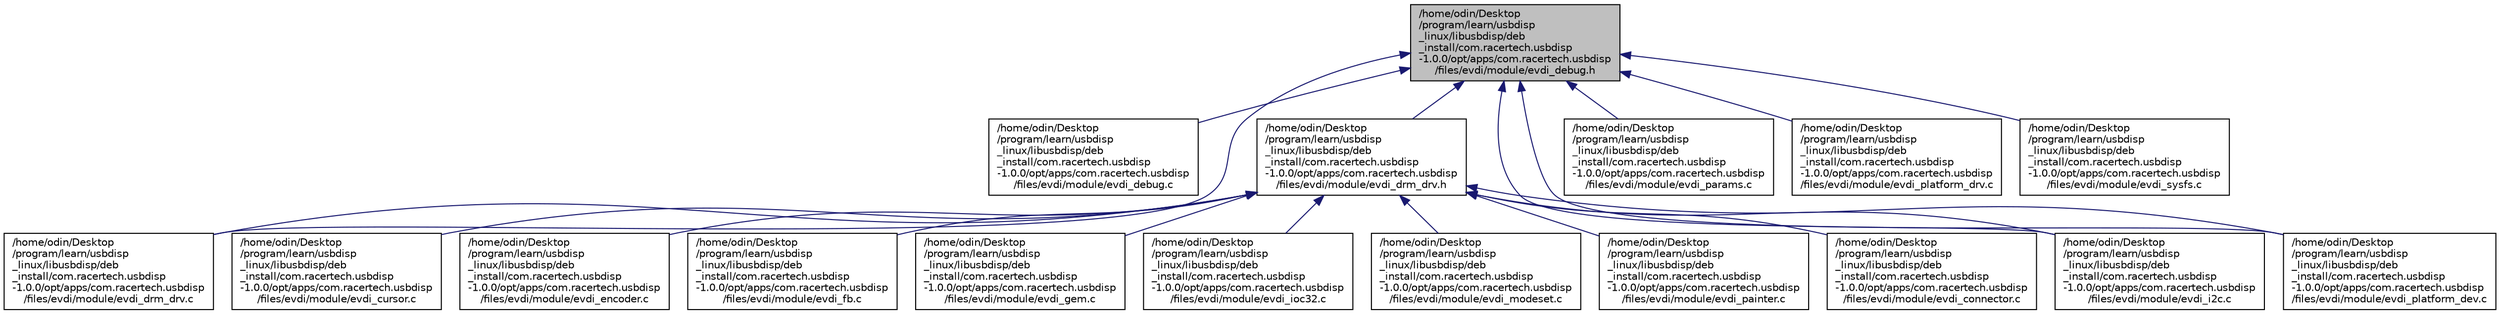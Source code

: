 digraph "/home/odin/Desktop/program/learn/usbdisp_linux/libusbdisp/deb_install/com.racertech.usbdisp-1.0.0/opt/apps/com.racertech.usbdisp/files/evdi/module/evdi_debug.h"
{
 // LATEX_PDF_SIZE
  edge [fontname="Helvetica",fontsize="10",labelfontname="Helvetica",labelfontsize="10"];
  node [fontname="Helvetica",fontsize="10",shape=record];
  Node1 [label="/home/odin/Desktop\l/program/learn/usbdisp\l_linux/libusbdisp/deb\l_install/com.racertech.usbdisp\l-1.0.0/opt/apps/com.racertech.usbdisp\l/files/evdi/module/evdi_debug.h",height=0.2,width=0.4,color="black", fillcolor="grey75", style="filled", fontcolor="black",tooltip=" "];
  Node1 -> Node2 [dir="back",color="midnightblue",fontsize="10",style="solid"];
  Node2 [label="/home/odin/Desktop\l/program/learn/usbdisp\l_linux/libusbdisp/deb\l_install/com.racertech.usbdisp\l-1.0.0/opt/apps/com.racertech.usbdisp\l/files/evdi/module/evdi_debug.c",height=0.2,width=0.4,color="black", fillcolor="white", style="filled",URL="$evdi__debug_8c.html",tooltip=" "];
  Node1 -> Node3 [dir="back",color="midnightblue",fontsize="10",style="solid"];
  Node3 [label="/home/odin/Desktop\l/program/learn/usbdisp\l_linux/libusbdisp/deb\l_install/com.racertech.usbdisp\l-1.0.0/opt/apps/com.racertech.usbdisp\l/files/evdi/module/evdi_drm_drv.c",height=0.2,width=0.4,color="black", fillcolor="white", style="filled",URL="$evdi__drm__drv_8c.html",tooltip=" "];
  Node1 -> Node4 [dir="back",color="midnightblue",fontsize="10",style="solid"];
  Node4 [label="/home/odin/Desktop\l/program/learn/usbdisp\l_linux/libusbdisp/deb\l_install/com.racertech.usbdisp\l-1.0.0/opt/apps/com.racertech.usbdisp\l/files/evdi/module/evdi_drm_drv.h",height=0.2,width=0.4,color="black", fillcolor="white", style="filled",URL="$evdi__drm__drv_8h.html",tooltip=" "];
  Node4 -> Node5 [dir="back",color="midnightblue",fontsize="10",style="solid"];
  Node5 [label="/home/odin/Desktop\l/program/learn/usbdisp\l_linux/libusbdisp/deb\l_install/com.racertech.usbdisp\l-1.0.0/opt/apps/com.racertech.usbdisp\l/files/evdi/module/evdi_connector.c",height=0.2,width=0.4,color="black", fillcolor="white", style="filled",URL="$evdi__connector_8c.html",tooltip=" "];
  Node4 -> Node6 [dir="back",color="midnightblue",fontsize="10",style="solid"];
  Node6 [label="/home/odin/Desktop\l/program/learn/usbdisp\l_linux/libusbdisp/deb\l_install/com.racertech.usbdisp\l-1.0.0/opt/apps/com.racertech.usbdisp\l/files/evdi/module/evdi_cursor.c",height=0.2,width=0.4,color="black", fillcolor="white", style="filled",URL="$evdi__cursor_8c.html",tooltip=" "];
  Node4 -> Node3 [dir="back",color="midnightblue",fontsize="10",style="solid"];
  Node4 -> Node7 [dir="back",color="midnightblue",fontsize="10",style="solid"];
  Node7 [label="/home/odin/Desktop\l/program/learn/usbdisp\l_linux/libusbdisp/deb\l_install/com.racertech.usbdisp\l-1.0.0/opt/apps/com.racertech.usbdisp\l/files/evdi/module/evdi_encoder.c",height=0.2,width=0.4,color="black", fillcolor="white", style="filled",URL="$evdi__encoder_8c.html",tooltip=" "];
  Node4 -> Node8 [dir="back",color="midnightblue",fontsize="10",style="solid"];
  Node8 [label="/home/odin/Desktop\l/program/learn/usbdisp\l_linux/libusbdisp/deb\l_install/com.racertech.usbdisp\l-1.0.0/opt/apps/com.racertech.usbdisp\l/files/evdi/module/evdi_fb.c",height=0.2,width=0.4,color="black", fillcolor="white", style="filled",URL="$evdi__fb_8c.html",tooltip=" "];
  Node4 -> Node9 [dir="back",color="midnightblue",fontsize="10",style="solid"];
  Node9 [label="/home/odin/Desktop\l/program/learn/usbdisp\l_linux/libusbdisp/deb\l_install/com.racertech.usbdisp\l-1.0.0/opt/apps/com.racertech.usbdisp\l/files/evdi/module/evdi_gem.c",height=0.2,width=0.4,color="black", fillcolor="white", style="filled",URL="$evdi__gem_8c.html",tooltip=" "];
  Node4 -> Node10 [dir="back",color="midnightblue",fontsize="10",style="solid"];
  Node10 [label="/home/odin/Desktop\l/program/learn/usbdisp\l_linux/libusbdisp/deb\l_install/com.racertech.usbdisp\l-1.0.0/opt/apps/com.racertech.usbdisp\l/files/evdi/module/evdi_i2c.c",height=0.2,width=0.4,color="black", fillcolor="white", style="filled",URL="$evdi__i2c_8c.html",tooltip=" "];
  Node4 -> Node11 [dir="back",color="midnightblue",fontsize="10",style="solid"];
  Node11 [label="/home/odin/Desktop\l/program/learn/usbdisp\l_linux/libusbdisp/deb\l_install/com.racertech.usbdisp\l-1.0.0/opt/apps/com.racertech.usbdisp\l/files/evdi/module/evdi_ioc32.c",height=0.2,width=0.4,color="black", fillcolor="white", style="filled",URL="$evdi__ioc32_8c.html",tooltip=" "];
  Node4 -> Node12 [dir="back",color="midnightblue",fontsize="10",style="solid"];
  Node12 [label="/home/odin/Desktop\l/program/learn/usbdisp\l_linux/libusbdisp/deb\l_install/com.racertech.usbdisp\l-1.0.0/opt/apps/com.racertech.usbdisp\l/files/evdi/module/evdi_modeset.c",height=0.2,width=0.4,color="black", fillcolor="white", style="filled",URL="$evdi__modeset_8c.html",tooltip=" "];
  Node4 -> Node13 [dir="back",color="midnightblue",fontsize="10",style="solid"];
  Node13 [label="/home/odin/Desktop\l/program/learn/usbdisp\l_linux/libusbdisp/deb\l_install/com.racertech.usbdisp\l-1.0.0/opt/apps/com.racertech.usbdisp\l/files/evdi/module/evdi_painter.c",height=0.2,width=0.4,color="black", fillcolor="white", style="filled",URL="$evdi__painter_8c.html",tooltip=" "];
  Node4 -> Node14 [dir="back",color="midnightblue",fontsize="10",style="solid"];
  Node14 [label="/home/odin/Desktop\l/program/learn/usbdisp\l_linux/libusbdisp/deb\l_install/com.racertech.usbdisp\l-1.0.0/opt/apps/com.racertech.usbdisp\l/files/evdi/module/evdi_platform_dev.c",height=0.2,width=0.4,color="black", fillcolor="white", style="filled",URL="$evdi__platform__dev_8c.html",tooltip=" "];
  Node1 -> Node10 [dir="back",color="midnightblue",fontsize="10",style="solid"];
  Node1 -> Node15 [dir="back",color="midnightblue",fontsize="10",style="solid"];
  Node15 [label="/home/odin/Desktop\l/program/learn/usbdisp\l_linux/libusbdisp/deb\l_install/com.racertech.usbdisp\l-1.0.0/opt/apps/com.racertech.usbdisp\l/files/evdi/module/evdi_params.c",height=0.2,width=0.4,color="black", fillcolor="white", style="filled",URL="$evdi__params_8c.html",tooltip=" "];
  Node1 -> Node14 [dir="back",color="midnightblue",fontsize="10",style="solid"];
  Node1 -> Node16 [dir="back",color="midnightblue",fontsize="10",style="solid"];
  Node16 [label="/home/odin/Desktop\l/program/learn/usbdisp\l_linux/libusbdisp/deb\l_install/com.racertech.usbdisp\l-1.0.0/opt/apps/com.racertech.usbdisp\l/files/evdi/module/evdi_platform_drv.c",height=0.2,width=0.4,color="black", fillcolor="white", style="filled",URL="$evdi__platform__drv_8c.html",tooltip=" "];
  Node1 -> Node17 [dir="back",color="midnightblue",fontsize="10",style="solid"];
  Node17 [label="/home/odin/Desktop\l/program/learn/usbdisp\l_linux/libusbdisp/deb\l_install/com.racertech.usbdisp\l-1.0.0/opt/apps/com.racertech.usbdisp\l/files/evdi/module/evdi_sysfs.c",height=0.2,width=0.4,color="black", fillcolor="white", style="filled",URL="$evdi__sysfs_8c.html",tooltip=" "];
}
